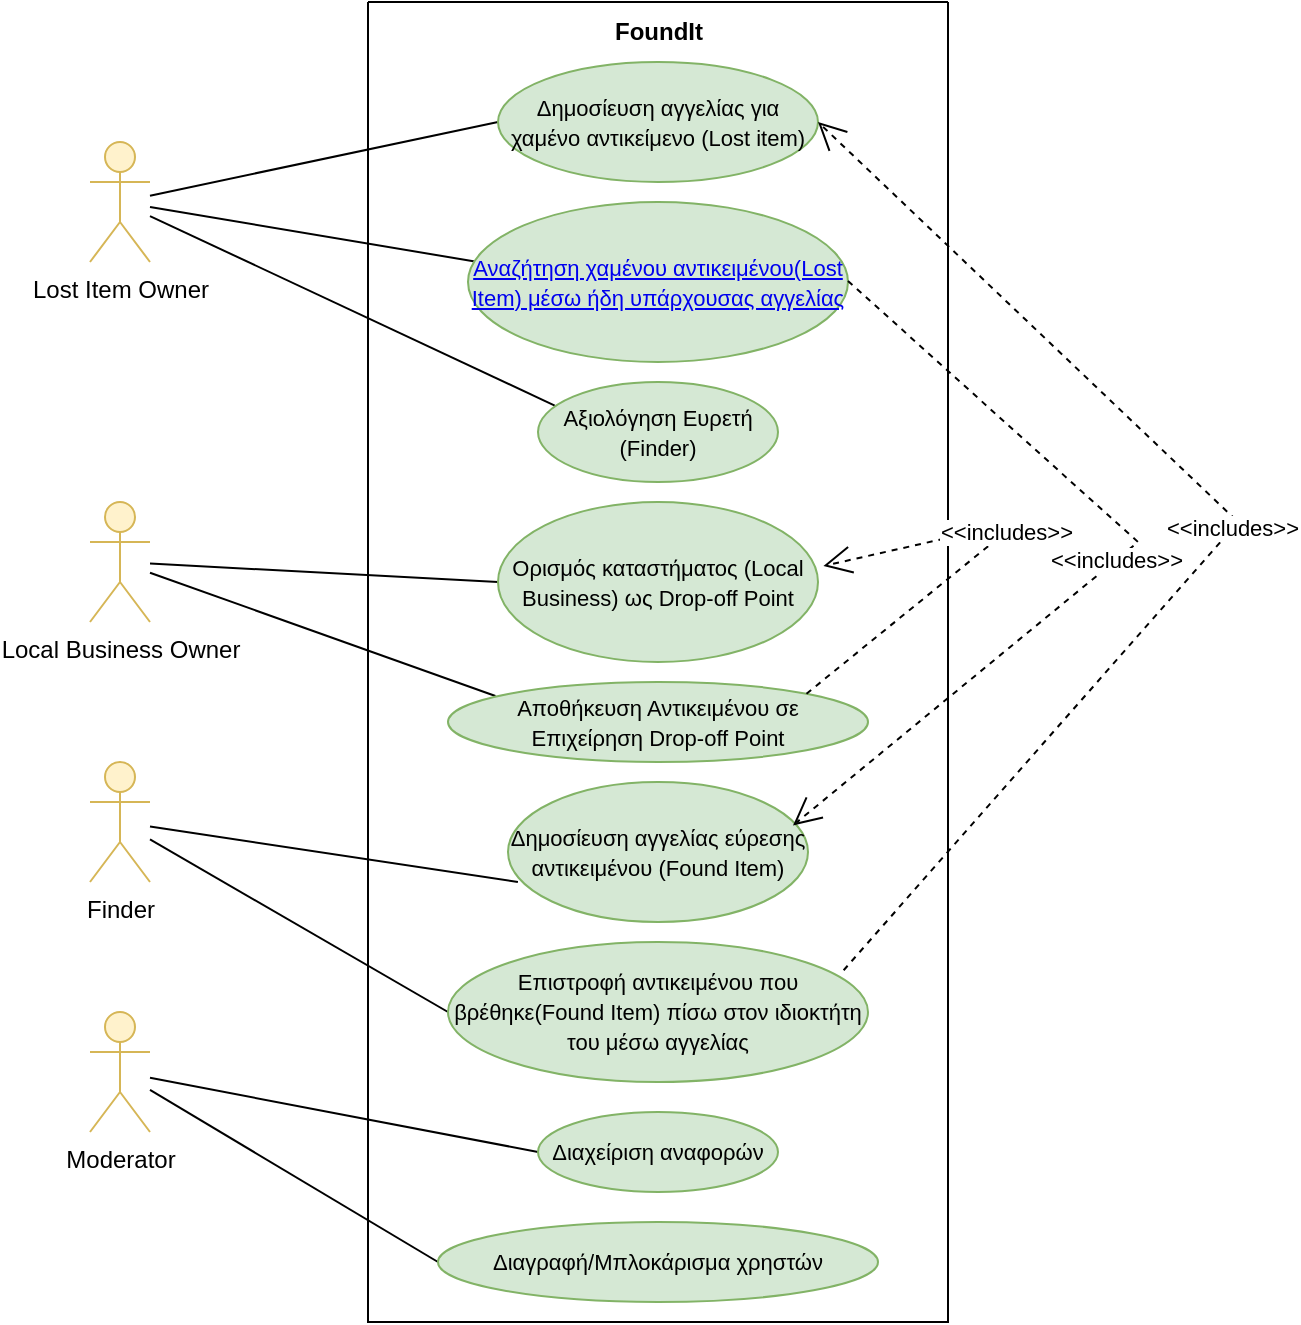 <mxfile version="26.2.4">
  <diagram name="Σελίδα-1" id="uCrTnOm6Ig0l6soH2Pfp">
    <mxGraphModel dx="1392" dy="749" grid="1" gridSize="10" guides="1" tooltips="1" connect="1" arrows="1" fold="1" page="1" pageScale="1" pageWidth="827" pageHeight="1169" math="0" shadow="0">
      <root>
        <object label="" id="0">
          <mxCell />
        </object>
        <mxCell id="1" parent="0" />
        <mxCell id="3s-fKFd-hLVdxvox_SW1-1" value="Lost Item Owner" style="shape=umlActor;verticalLabelPosition=bottom;verticalAlign=top;html=1;outlineConnect=0;fillColor=#fff2cc;strokeColor=#d6b656;" vertex="1" parent="1">
          <mxGeometry x="130" y="120" width="30" height="60" as="geometry" />
        </mxCell>
        <mxCell id="3s-fKFd-hLVdxvox_SW1-2" value="Finder" style="shape=umlActor;verticalLabelPosition=bottom;verticalAlign=top;html=1;outlineConnect=0;fillColor=#fff2cc;strokeColor=#d6b656;" vertex="1" parent="1">
          <mxGeometry x="130" y="430" width="30" height="60" as="geometry" />
        </mxCell>
        <mxCell id="3s-fKFd-hLVdxvox_SW1-3" value="Moderator" style="shape=umlActor;verticalLabelPosition=bottom;verticalAlign=top;html=1;outlineConnect=0;fillColor=#fff2cc;strokeColor=#d6b656;" vertex="1" parent="1">
          <mxGeometry x="130" y="555" width="30" height="60" as="geometry" />
        </mxCell>
        <mxCell id="3s-fKFd-hLVdxvox_SW1-5" value="Local Business Owner" style="shape=umlActor;verticalLabelPosition=bottom;verticalAlign=top;html=1;outlineConnect=0;fillColor=#fff2cc;strokeColor=#d6b656;" vertex="1" parent="1">
          <mxGeometry x="130" y="300" width="30" height="60" as="geometry" />
        </mxCell>
        <mxCell id="3s-fKFd-hLVdxvox_SW1-7" value="" style="endArrow=none;html=1;rounded=0;entryX=0;entryY=0.5;entryDx=0;entryDy=0;" edge="1" parent="1" source="3s-fKFd-hLVdxvox_SW1-1" target="3s-fKFd-hLVdxvox_SW1-6">
          <mxGeometry width="50" height="50" relative="1" as="geometry">
            <mxPoint x="160" y="80" as="sourcePoint" />
            <mxPoint x="210" y="20" as="targetPoint" />
          </mxGeometry>
        </mxCell>
        <mxCell id="3s-fKFd-hLVdxvox_SW1-10" value="" style="endArrow=none;html=1;rounded=0;entryX=0.033;entryY=0.714;entryDx=0;entryDy=0;entryPerimeter=0;" edge="1" parent="1" source="3s-fKFd-hLVdxvox_SW1-2" target="3s-fKFd-hLVdxvox_SW1-8">
          <mxGeometry width="50" height="50" relative="1" as="geometry">
            <mxPoint x="160" y="170" as="sourcePoint" />
            <mxPoint x="210" y="120" as="targetPoint" />
          </mxGeometry>
        </mxCell>
        <mxCell id="3s-fKFd-hLVdxvox_SW1-12" value="" style="endArrow=none;html=1;rounded=0;entryX=0;entryY=0.5;entryDx=0;entryDy=0;" edge="1" parent="1" source="3s-fKFd-hLVdxvox_SW1-2" target="3s-fKFd-hLVdxvox_SW1-11">
          <mxGeometry width="50" height="50" relative="1" as="geometry">
            <mxPoint x="160" y="180" as="sourcePoint" />
            <mxPoint x="210" y="130" as="targetPoint" />
          </mxGeometry>
        </mxCell>
        <mxCell id="3s-fKFd-hLVdxvox_SW1-14" value="" style="endArrow=none;html=1;rounded=0;entryX=0.026;entryY=0.375;entryDx=0;entryDy=0;entryPerimeter=0;" edge="1" parent="1" source="3s-fKFd-hLVdxvox_SW1-1" target="3s-fKFd-hLVdxvox_SW1-13">
          <mxGeometry width="50" height="50" relative="1" as="geometry">
            <mxPoint x="160" y="90" as="sourcePoint" />
            <mxPoint x="210" y="40" as="targetPoint" />
          </mxGeometry>
        </mxCell>
        <mxCell id="3s-fKFd-hLVdxvox_SW1-16" value="" style="endArrow=none;html=1;rounded=0;exitX=0.07;exitY=0.236;exitDx=0;exitDy=0;exitPerimeter=0;" edge="1" parent="1" source="3s-fKFd-hLVdxvox_SW1-15" target="3s-fKFd-hLVdxvox_SW1-1">
          <mxGeometry width="50" height="50" relative="1" as="geometry">
            <mxPoint x="320" y="170" as="sourcePoint" />
            <mxPoint x="160" y="140" as="targetPoint" />
          </mxGeometry>
        </mxCell>
        <mxCell id="3s-fKFd-hLVdxvox_SW1-22" value="" style="endArrow=none;html=1;rounded=0;entryX=0;entryY=0.5;entryDx=0;entryDy=0;" edge="1" parent="1" source="3s-fKFd-hLVdxvox_SW1-5" target="3s-fKFd-hLVdxvox_SW1-19">
          <mxGeometry width="50" height="50" relative="1" as="geometry">
            <mxPoint x="160" y="270" as="sourcePoint" />
            <mxPoint x="210" y="220" as="targetPoint" />
          </mxGeometry>
        </mxCell>
        <mxCell id="3s-fKFd-hLVdxvox_SW1-24" value="" style="endArrow=none;html=1;rounded=0;exitX=0.113;exitY=0.175;exitDx=0;exitDy=0;exitPerimeter=0;" edge="1" parent="1" source="3s-fKFd-hLVdxvox_SW1-23" target="3s-fKFd-hLVdxvox_SW1-5">
          <mxGeometry width="50" height="50" relative="1" as="geometry">
            <mxPoint x="287.6" y="330.0" as="sourcePoint" />
            <mxPoint x="160" y="282.2" as="targetPoint" />
          </mxGeometry>
        </mxCell>
        <mxCell id="3s-fKFd-hLVdxvox_SW1-26" value="" style="endArrow=none;html=1;rounded=0;entryX=0;entryY=0.5;entryDx=0;entryDy=0;" edge="1" parent="1" source="3s-fKFd-hLVdxvox_SW1-3" target="3s-fKFd-hLVdxvox_SW1-25">
          <mxGeometry width="50" height="50" relative="1" as="geometry">
            <mxPoint x="160" y="610" as="sourcePoint" />
            <mxPoint x="210" y="560" as="targetPoint" />
          </mxGeometry>
        </mxCell>
        <mxCell id="3s-fKFd-hLVdxvox_SW1-28" value="" style="endArrow=none;html=1;rounded=0;entryX=0;entryY=0.5;entryDx=0;entryDy=0;" edge="1" parent="1" source="3s-fKFd-hLVdxvox_SW1-3" target="3s-fKFd-hLVdxvox_SW1-27">
          <mxGeometry width="50" height="50" relative="1" as="geometry">
            <mxPoint x="160" y="620" as="sourcePoint" />
            <mxPoint x="210" y="570" as="targetPoint" />
          </mxGeometry>
        </mxCell>
        <mxCell id="3s-fKFd-hLVdxvox_SW1-29" value="" style="swimlane;startSize=0;" vertex="1" parent="1">
          <mxGeometry x="269" y="50" width="290" height="660" as="geometry" />
        </mxCell>
        <mxCell id="3s-fKFd-hLVdxvox_SW1-30" value="&lt;b&gt;FoundIt&lt;/b&gt;" style="text;html=1;align=center;verticalAlign=middle;resizable=0;points=[];autosize=1;strokeColor=none;fillColor=none;" vertex="1" parent="3s-fKFd-hLVdxvox_SW1-29">
          <mxGeometry x="110" width="70" height="30" as="geometry" />
        </mxCell>
        <mxCell id="3s-fKFd-hLVdxvox_SW1-27" value="&lt;span style=&quot;line-height: 115%; font-family: Aptos, sans-serif;&quot;&gt;&lt;font style=&quot;font-size: 11px;&quot;&gt;Διαγραφή/Μπλοκάρισμα χρηστών&lt;/font&gt;&lt;/span&gt;" style="ellipse;whiteSpace=wrap;html=1;fillColor=#d5e8d4;strokeColor=#82b366;" vertex="1" parent="3s-fKFd-hLVdxvox_SW1-29">
          <mxGeometry x="35" y="610" width="220" height="40" as="geometry" />
        </mxCell>
        <mxCell id="3s-fKFd-hLVdxvox_SW1-25" value="&lt;span style=&quot;line-height: 115%; font-family: Aptos, sans-serif;&quot;&gt;&lt;font style=&quot;font-size: 11px;&quot;&gt;Διαχείριση αναφορών&lt;/font&gt;&lt;/span&gt;" style="ellipse;whiteSpace=wrap;html=1;fillColor=#d5e8d4;strokeColor=#82b366;" vertex="1" parent="3s-fKFd-hLVdxvox_SW1-29">
          <mxGeometry x="85" y="555" width="120" height="40" as="geometry" />
        </mxCell>
        <mxCell id="3s-fKFd-hLVdxvox_SW1-11" value="&lt;span style=&quot;line-height: 115%; font-family: Aptos, sans-serif;&quot;&gt;&lt;font style=&quot;font-size: 11px;&quot;&gt;Επιστροφή αντικειμένου που βρέθηκε(Found Item) πίσω στον ιδιοκτήτη του μέσω αγγελίας&lt;br&gt;&lt;/font&gt;&lt;/span&gt;" style="ellipse;whiteSpace=wrap;html=1;align=center;fillColor=#d5e8d4;strokeColor=#82b366;" vertex="1" parent="3s-fKFd-hLVdxvox_SW1-29">
          <mxGeometry x="40" y="470" width="210" height="70" as="geometry" />
        </mxCell>
        <mxCell id="3s-fKFd-hLVdxvox_SW1-8" value="&lt;font style=&quot;font-size: 11px;&quot;&gt;&lt;span style=&quot;line-height: 115%; font-family: Aptos, sans-serif;&quot;&gt;Δημοσίευση αγγελίας εύρεσης αντικειμένου (&lt;/span&gt;&lt;span style=&quot;line-height: 115%; font-family: Aptos, sans-serif;&quot; lang=&quot;EN-GB&quot;&gt;Found&lt;/span&gt;&lt;span style=&quot;line-height: 115%; font-family: Aptos, sans-serif;&quot; lang=&quot;EN-GB&quot;&gt; &lt;/span&gt;&lt;span style=&quot;line-height: 115%; font-family: Aptos, sans-serif;&quot; lang=&quot;EN-GB&quot;&gt;Item&lt;/span&gt;&lt;span style=&quot;line-height: 115%; font-family: Aptos, sans-serif;&quot;&gt;)&lt;/span&gt;&lt;/font&gt;" style="ellipse;whiteSpace=wrap;html=1;fillColor=#d5e8d4;strokeColor=#82b366;" vertex="1" parent="3s-fKFd-hLVdxvox_SW1-29">
          <mxGeometry x="70" y="390" width="150" height="70" as="geometry" />
        </mxCell>
        <mxCell id="3s-fKFd-hLVdxvox_SW1-23" value="&lt;span style=&quot;line-height: 115%; font-family: Aptos, sans-serif;&quot;&gt;&lt;font style=&quot;font-size: 11px;&quot;&gt;Αποθήκευση Αντικειμένου σε Επιχείρηση&amp;nbsp;&lt;/font&gt;&lt;/span&gt;&lt;span style=&quot;line-height: 115%; font-family: Aptos, sans-serif;&quot;&gt;&lt;font style=&quot;font-size: 11px;&quot;&gt;Drop-off Point&lt;/font&gt;&lt;/span&gt;" style="ellipse;whiteSpace=wrap;html=1;fillColor=#d5e8d4;strokeColor=#82b366;" vertex="1" parent="3s-fKFd-hLVdxvox_SW1-29">
          <mxGeometry x="40" y="340" width="210" height="40" as="geometry" />
        </mxCell>
        <mxCell id="3s-fKFd-hLVdxvox_SW1-19" value="&lt;span style=&quot;line-height: 115%; font-family: Aptos, sans-serif;&quot;&gt;&lt;font style=&quot;font-size: 11px;&quot;&gt;Ορισμός καταστήματος (Local Business) ως Drop-off Point&lt;/font&gt;&lt;/span&gt;" style="ellipse;whiteSpace=wrap;html=1;fillColor=#d5e8d4;strokeColor=#82b366;" vertex="1" parent="3s-fKFd-hLVdxvox_SW1-29">
          <mxGeometry x="65" y="250" width="160" height="80" as="geometry" />
        </mxCell>
        <mxCell id="3s-fKFd-hLVdxvox_SW1-15" value="&lt;font style=&quot;font-size: 11px;&quot;&gt;&lt;span style=&quot;line-height: 115%; font-family: Aptos, sans-serif;&quot;&gt;Αξιολόγηση Ευρετή (F&lt;/span&gt;&lt;span style=&quot;line-height: 115%; font-family: Aptos, sans-serif;&quot; lang=&quot;EN-US&quot;&gt;i&lt;/span&gt;&lt;span style=&quot;line-height: 115%; font-family: Aptos, sans-serif;&quot;&gt;nder)&lt;/span&gt;&lt;/font&gt;" style="ellipse;whiteSpace=wrap;html=1;fillColor=#d5e8d4;strokeColor=#82b366;" vertex="1" parent="3s-fKFd-hLVdxvox_SW1-29">
          <mxGeometry x="85" y="190" width="120" height="50" as="geometry" />
        </mxCell>
        <mxCell id="3s-fKFd-hLVdxvox_SW1-13" value="&lt;a name=&quot;_Hlk194663931&quot;&gt;&lt;span style=&quot;line-height: 115%; font-family: Aptos, sans-serif;&quot;&gt;&lt;font style=&quot;font-size: 11px;&quot;&gt;Αναζήτηση χαμένου αντικειμένου(Lost Item) μέσω ήδη υπάρχουσας αγγελίας&lt;/font&gt;&lt;/span&gt;&lt;/a&gt;" style="ellipse;whiteSpace=wrap;html=1;fillColor=#d5e8d4;strokeColor=#82b366;" vertex="1" parent="3s-fKFd-hLVdxvox_SW1-29">
          <mxGeometry x="50" y="100" width="190" height="80" as="geometry" />
        </mxCell>
        <mxCell id="3s-fKFd-hLVdxvox_SW1-6" value="&lt;span style=&quot;line-height: 115%; font-family: Aptos, sans-serif;&quot;&gt;&lt;font style=&quot;font-size: 11px;&quot;&gt;Δημοσίευση αγγελίας για χαμένο αντικείμενο (Lost item)&lt;/font&gt;&lt;/span&gt;" style="ellipse;whiteSpace=wrap;html=1;fillColor=#d5e8d4;strokeColor=#82b366;" vertex="1" parent="3s-fKFd-hLVdxvox_SW1-29">
          <mxGeometry x="65" y="30" width="160" height="60" as="geometry" />
        </mxCell>
        <mxCell id="3s-fKFd-hLVdxvox_SW1-33" value="&amp;lt;&amp;lt;includes&amp;gt;&amp;gt;" style="endArrow=open;endSize=12;dashed=1;html=1;rounded=0;entryX=0.95;entryY=0.31;entryDx=0;entryDy=0;entryPerimeter=0;" edge="1" parent="3s-fKFd-hLVdxvox_SW1-29" target="3s-fKFd-hLVdxvox_SW1-8">
          <mxGeometry width="160" relative="1" as="geometry">
            <mxPoint x="240" y="139.47" as="sourcePoint" />
            <mxPoint x="300" y="390" as="targetPoint" />
            <Array as="points">
              <mxPoint x="385" y="270" />
            </Array>
          </mxGeometry>
        </mxCell>
        <mxCell id="3s-fKFd-hLVdxvox_SW1-34" value="&amp;lt;&amp;lt;includes&amp;gt;&amp;gt;" style="endArrow=open;endSize=12;dashed=1;html=1;rounded=0;entryX=1;entryY=0.5;entryDx=0;entryDy=0;exitX=0.942;exitY=0.202;exitDx=0;exitDy=0;exitPerimeter=0;" edge="1" parent="3s-fKFd-hLVdxvox_SW1-29" source="3s-fKFd-hLVdxvox_SW1-11" target="3s-fKFd-hLVdxvox_SW1-6">
          <mxGeometry width="160" relative="1" as="geometry">
            <mxPoint x="252" y="510" as="sourcePoint" />
            <mxPoint x="505" y="340" as="targetPoint" />
            <Array as="points">
              <mxPoint x="435" y="260" />
            </Array>
          </mxGeometry>
        </mxCell>
        <mxCell id="3s-fKFd-hLVdxvox_SW1-35" value="&amp;lt;&amp;lt;includes&amp;gt;&amp;gt;" style="endArrow=open;endSize=12;dashed=1;html=1;rounded=0;entryX=1.017;entryY=0.4;entryDx=0;entryDy=0;entryPerimeter=0;exitX=1;exitY=0;exitDx=0;exitDy=0;" edge="1" parent="3s-fKFd-hLVdxvox_SW1-29" source="3s-fKFd-hLVdxvox_SW1-23" target="3s-fKFd-hLVdxvox_SW1-19">
          <mxGeometry x="0.088" width="160" relative="1" as="geometry">
            <mxPoint x="206" y="220" as="sourcePoint" />
            <mxPoint x="179" y="492.53" as="targetPoint" />
            <Array as="points">
              <mxPoint x="325" y="260" />
            </Array>
            <mxPoint as="offset" />
          </mxGeometry>
        </mxCell>
      </root>
    </mxGraphModel>
  </diagram>
</mxfile>

